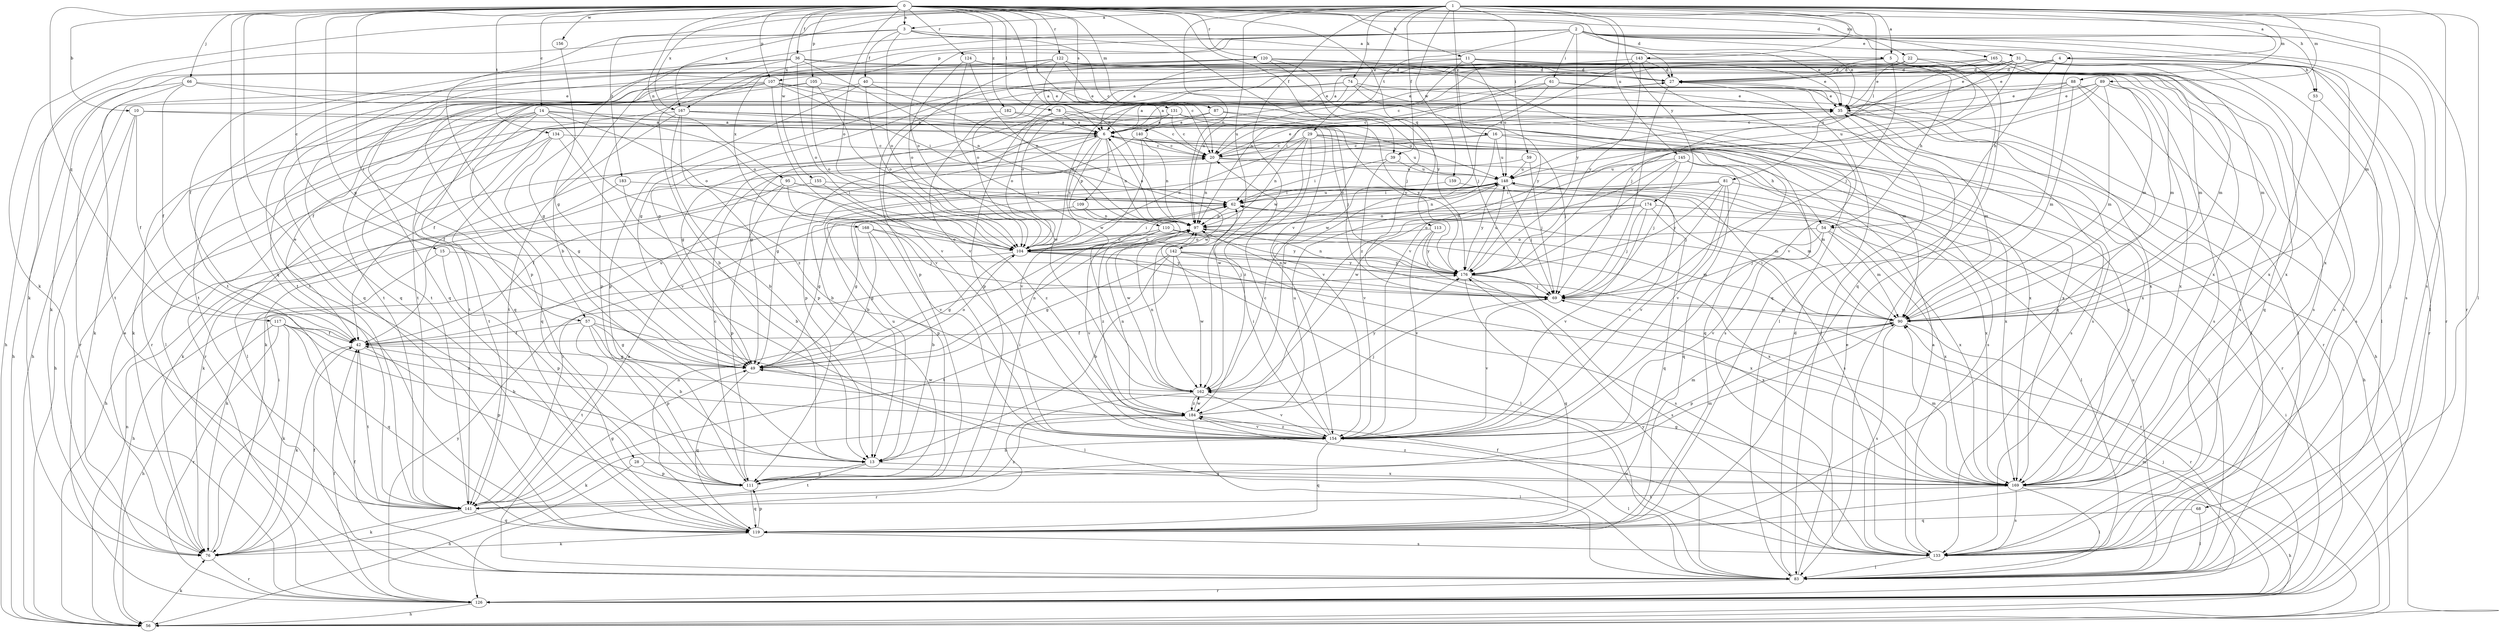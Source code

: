 strict digraph  {
0;
1;
2;
3;
4;
5;
6;
10;
11;
13;
14;
15;
16;
20;
22;
27;
28;
29;
31;
35;
36;
39;
40;
42;
49;
53;
54;
56;
57;
59;
61;
62;
66;
68;
69;
74;
76;
78;
81;
83;
87;
88;
89;
90;
95;
97;
104;
105;
107;
109;
110;
111;
113;
117;
119;
120;
122;
124;
126;
131;
133;
134;
140;
141;
142;
143;
145;
148;
154;
155;
156;
159;
162;
165;
167;
168;
169;
174;
176;
182;
183;
184;
0 -> 3  [label=a];
0 -> 10  [label=b];
0 -> 11  [label=b];
0 -> 14  [label=c];
0 -> 15  [label=c];
0 -> 22  [label=d];
0 -> 27  [label=d];
0 -> 28  [label=e];
0 -> 36  [label=f];
0 -> 39  [label=f];
0 -> 49  [label=g];
0 -> 53  [label=h];
0 -> 57  [label=i];
0 -> 66  [label=j];
0 -> 78  [label=l];
0 -> 87  [label=m];
0 -> 95  [label=n];
0 -> 97  [label=n];
0 -> 104  [label=o];
0 -> 105  [label=p];
0 -> 107  [label=p];
0 -> 113  [label=q];
0 -> 117  [label=q];
0 -> 119  [label=q];
0 -> 120  [label=r];
0 -> 122  [label=r];
0 -> 124  [label=r];
0 -> 126  [label=r];
0 -> 131  [label=s];
0 -> 134  [label=t];
0 -> 140  [label=t];
0 -> 154  [label=v];
0 -> 155  [label=w];
0 -> 156  [label=w];
0 -> 165  [label=x];
0 -> 167  [label=x];
0 -> 182  [label=z];
1 -> 3  [label=a];
1 -> 4  [label=a];
1 -> 5  [label=a];
1 -> 16  [label=c];
1 -> 29  [label=e];
1 -> 39  [label=f];
1 -> 57  [label=i];
1 -> 59  [label=i];
1 -> 74  [label=k];
1 -> 76  [label=k];
1 -> 81  [label=l];
1 -> 83  [label=l];
1 -> 88  [label=m];
1 -> 89  [label=m];
1 -> 90  [label=m];
1 -> 97  [label=n];
1 -> 133  [label=s];
1 -> 142  [label=u];
1 -> 143  [label=u];
1 -> 145  [label=u];
1 -> 159  [label=w];
1 -> 162  [label=w];
1 -> 167  [label=x];
1 -> 174  [label=y];
1 -> 183  [label=z];
2 -> 31  [label=e];
2 -> 35  [label=e];
2 -> 49  [label=g];
2 -> 61  [label=i];
2 -> 83  [label=l];
2 -> 104  [label=o];
2 -> 107  [label=p];
2 -> 119  [label=q];
2 -> 126  [label=r];
2 -> 133  [label=s];
2 -> 140  [label=t];
2 -> 167  [label=x];
2 -> 168  [label=x];
2 -> 169  [label=x];
2 -> 176  [label=y];
3 -> 5  [label=a];
3 -> 20  [label=c];
3 -> 35  [label=e];
3 -> 40  [label=f];
3 -> 42  [label=f];
3 -> 76  [label=k];
3 -> 104  [label=o];
4 -> 27  [label=d];
4 -> 35  [label=e];
4 -> 53  [label=h];
4 -> 54  [label=h];
4 -> 68  [label=j];
4 -> 97  [label=n];
4 -> 104  [label=o];
5 -> 27  [label=d];
5 -> 49  [label=g];
5 -> 54  [label=h];
5 -> 69  [label=j];
5 -> 90  [label=m];
5 -> 97  [label=n];
5 -> 119  [label=q];
5 -> 133  [label=s];
5 -> 141  [label=t];
6 -> 20  [label=c];
6 -> 42  [label=f];
6 -> 49  [label=g];
6 -> 54  [label=h];
6 -> 97  [label=n];
6 -> 104  [label=s];
6 -> 109  [label=p];
6 -> 110  [label=p];
6 -> 148  [label=u];
10 -> 6  [label=a];
10 -> 42  [label=f];
10 -> 56  [label=h];
10 -> 76  [label=k];
10 -> 169  [label=x];
11 -> 6  [label=a];
11 -> 27  [label=d];
11 -> 35  [label=e];
11 -> 69  [label=j];
11 -> 119  [label=q];
11 -> 133  [label=s];
11 -> 148  [label=u];
13 -> 111  [label=p];
13 -> 141  [label=t];
13 -> 148  [label=u];
13 -> 169  [label=x];
14 -> 6  [label=a];
14 -> 20  [label=c];
14 -> 83  [label=l];
14 -> 104  [label=o];
14 -> 119  [label=q];
14 -> 126  [label=r];
14 -> 141  [label=t];
14 -> 184  [label=z];
15 -> 76  [label=k];
15 -> 111  [label=p];
15 -> 176  [label=y];
16 -> 20  [label=c];
16 -> 56  [label=h];
16 -> 76  [label=k];
16 -> 126  [label=r];
16 -> 148  [label=u];
16 -> 162  [label=w];
20 -> 35  [label=e];
20 -> 76  [label=k];
20 -> 90  [label=m];
20 -> 97  [label=n];
20 -> 148  [label=u];
22 -> 20  [label=c];
22 -> 27  [label=d];
22 -> 35  [label=e];
22 -> 83  [label=l];
22 -> 176  [label=y];
27 -> 35  [label=e];
27 -> 69  [label=j];
27 -> 83  [label=l];
27 -> 126  [label=r];
28 -> 56  [label=h];
28 -> 111  [label=p];
28 -> 169  [label=x];
29 -> 20  [label=c];
29 -> 69  [label=j];
29 -> 97  [label=n];
29 -> 104  [label=o];
29 -> 119  [label=q];
29 -> 162  [label=w];
29 -> 169  [label=x];
29 -> 184  [label=z];
31 -> 27  [label=d];
31 -> 35  [label=e];
31 -> 49  [label=g];
31 -> 83  [label=l];
31 -> 90  [label=m];
31 -> 111  [label=p];
31 -> 126  [label=r];
31 -> 133  [label=s];
31 -> 141  [label=t];
31 -> 148  [label=u];
31 -> 154  [label=v];
35 -> 6  [label=a];
35 -> 90  [label=m];
35 -> 133  [label=s];
35 -> 169  [label=x];
36 -> 13  [label=b];
36 -> 27  [label=d];
36 -> 49  [label=g];
36 -> 90  [label=m];
36 -> 97  [label=n];
36 -> 104  [label=o];
36 -> 119  [label=q];
39 -> 62  [label=i];
39 -> 148  [label=u];
39 -> 154  [label=v];
40 -> 35  [label=e];
40 -> 56  [label=h];
40 -> 104  [label=o];
40 -> 111  [label=p];
40 -> 162  [label=w];
42 -> 49  [label=g];
42 -> 76  [label=k];
42 -> 111  [label=p];
42 -> 141  [label=t];
42 -> 148  [label=u];
49 -> 97  [label=n];
49 -> 104  [label=o];
49 -> 119  [label=q];
49 -> 162  [label=w];
53 -> 119  [label=q];
53 -> 133  [label=s];
54 -> 69  [label=j];
54 -> 90  [label=m];
54 -> 104  [label=o];
54 -> 154  [label=v];
54 -> 169  [label=x];
56 -> 62  [label=i];
56 -> 69  [label=j];
56 -> 76  [label=k];
56 -> 97  [label=n];
57 -> 13  [label=b];
57 -> 42  [label=f];
57 -> 49  [label=g];
57 -> 83  [label=l];
57 -> 111  [label=p];
57 -> 141  [label=t];
59 -> 13  [label=b];
59 -> 69  [label=j];
59 -> 148  [label=u];
61 -> 20  [label=c];
61 -> 35  [label=e];
61 -> 56  [label=h];
61 -> 62  [label=i];
61 -> 83  [label=l];
61 -> 104  [label=o];
62 -> 97  [label=n];
62 -> 148  [label=u];
66 -> 35  [label=e];
66 -> 42  [label=f];
66 -> 56  [label=h];
66 -> 104  [label=o];
66 -> 141  [label=t];
68 -> 83  [label=l];
68 -> 119  [label=q];
69 -> 90  [label=m];
69 -> 97  [label=n];
69 -> 154  [label=v];
74 -> 6  [label=a];
74 -> 35  [label=e];
74 -> 111  [label=p];
74 -> 126  [label=r];
74 -> 141  [label=t];
74 -> 176  [label=y];
76 -> 35  [label=e];
76 -> 42  [label=f];
76 -> 62  [label=i];
76 -> 126  [label=r];
78 -> 6  [label=a];
78 -> 49  [label=g];
78 -> 104  [label=o];
78 -> 133  [label=s];
78 -> 176  [label=y];
81 -> 62  [label=i];
81 -> 69  [label=j];
81 -> 83  [label=l];
81 -> 104  [label=o];
81 -> 119  [label=q];
81 -> 154  [label=v];
81 -> 176  [label=y];
83 -> 6  [label=a];
83 -> 27  [label=d];
83 -> 35  [label=e];
83 -> 42  [label=f];
83 -> 126  [label=r];
83 -> 148  [label=u];
83 -> 176  [label=y];
87 -> 6  [label=a];
87 -> 49  [label=g];
87 -> 69  [label=j];
87 -> 176  [label=y];
88 -> 20  [label=c];
88 -> 35  [label=e];
88 -> 83  [label=l];
88 -> 90  [label=m];
88 -> 119  [label=q];
88 -> 141  [label=t];
89 -> 6  [label=a];
89 -> 35  [label=e];
89 -> 90  [label=m];
89 -> 133  [label=s];
89 -> 148  [label=u];
89 -> 169  [label=x];
89 -> 184  [label=z];
90 -> 42  [label=f];
90 -> 62  [label=i];
90 -> 111  [label=p];
90 -> 126  [label=r];
90 -> 133  [label=s];
95 -> 42  [label=f];
95 -> 62  [label=i];
95 -> 90  [label=m];
95 -> 111  [label=p];
95 -> 154  [label=v];
97 -> 6  [label=a];
97 -> 83  [label=l];
97 -> 90  [label=m];
97 -> 104  [label=o];
104 -> 27  [label=d];
104 -> 49  [label=g];
104 -> 56  [label=h];
104 -> 62  [label=i];
104 -> 69  [label=j];
104 -> 169  [label=x];
104 -> 176  [label=y];
105 -> 35  [label=e];
105 -> 42  [label=f];
105 -> 104  [label=o];
105 -> 141  [label=t];
105 -> 162  [label=w];
107 -> 35  [label=e];
107 -> 62  [label=i];
107 -> 111  [label=p];
107 -> 119  [label=q];
107 -> 126  [label=r];
107 -> 133  [label=s];
107 -> 141  [label=t];
107 -> 154  [label=v];
107 -> 169  [label=x];
109 -> 49  [label=g];
109 -> 97  [label=n];
109 -> 162  [label=w];
110 -> 104  [label=o];
110 -> 154  [label=v];
110 -> 169  [label=x];
110 -> 176  [label=y];
110 -> 184  [label=z];
111 -> 20  [label=c];
111 -> 62  [label=i];
111 -> 90  [label=m];
111 -> 119  [label=q];
113 -> 69  [label=j];
113 -> 104  [label=o];
113 -> 154  [label=v];
113 -> 176  [label=y];
117 -> 13  [label=b];
117 -> 42  [label=f];
117 -> 56  [label=h];
117 -> 76  [label=k];
117 -> 119  [label=q];
117 -> 126  [label=r];
117 -> 184  [label=z];
119 -> 76  [label=k];
119 -> 97  [label=n];
119 -> 111  [label=p];
119 -> 133  [label=s];
120 -> 27  [label=d];
120 -> 69  [label=j];
120 -> 76  [label=k];
120 -> 83  [label=l];
120 -> 119  [label=q];
120 -> 141  [label=t];
120 -> 176  [label=y];
122 -> 6  [label=a];
122 -> 20  [label=c];
122 -> 27  [label=d];
122 -> 56  [label=h];
122 -> 111  [label=p];
122 -> 133  [label=s];
122 -> 154  [label=v];
122 -> 169  [label=x];
124 -> 27  [label=d];
124 -> 90  [label=m];
124 -> 97  [label=n];
124 -> 104  [label=o];
124 -> 162  [label=w];
126 -> 42  [label=f];
126 -> 56  [label=h];
126 -> 90  [label=m];
126 -> 176  [label=y];
131 -> 6  [label=a];
131 -> 20  [label=c];
131 -> 111  [label=p];
131 -> 126  [label=r];
131 -> 169  [label=x];
131 -> 176  [label=y];
133 -> 6  [label=a];
133 -> 42  [label=f];
133 -> 83  [label=l];
133 -> 162  [label=w];
134 -> 20  [label=c];
134 -> 49  [label=g];
134 -> 83  [label=l];
134 -> 141  [label=t];
134 -> 154  [label=v];
140 -> 13  [label=b];
140 -> 20  [label=c];
140 -> 97  [label=n];
140 -> 133  [label=s];
140 -> 154  [label=v];
141 -> 49  [label=g];
141 -> 62  [label=i];
141 -> 76  [label=k];
141 -> 119  [label=q];
141 -> 184  [label=z];
142 -> 13  [label=b];
142 -> 49  [label=g];
142 -> 126  [label=r];
142 -> 133  [label=s];
142 -> 141  [label=t];
142 -> 162  [label=w];
142 -> 176  [label=y];
143 -> 6  [label=a];
143 -> 27  [label=d];
143 -> 154  [label=v];
143 -> 162  [label=w];
143 -> 169  [label=x];
143 -> 176  [label=y];
145 -> 69  [label=j];
145 -> 148  [label=u];
145 -> 154  [label=v];
145 -> 162  [label=w];
145 -> 169  [label=x];
145 -> 176  [label=y];
148 -> 62  [label=i];
148 -> 69  [label=j];
148 -> 83  [label=l];
148 -> 90  [label=m];
148 -> 97  [label=n];
148 -> 111  [label=p];
148 -> 133  [label=s];
148 -> 169  [label=x];
148 -> 176  [label=y];
154 -> 13  [label=b];
154 -> 20  [label=c];
154 -> 62  [label=i];
154 -> 83  [label=l];
154 -> 90  [label=m];
154 -> 119  [label=q];
154 -> 184  [label=z];
155 -> 56  [label=h];
155 -> 62  [label=i];
155 -> 184  [label=z];
156 -> 13  [label=b];
159 -> 62  [label=i];
159 -> 154  [label=v];
162 -> 97  [label=n];
162 -> 126  [label=r];
162 -> 154  [label=v];
162 -> 176  [label=y];
162 -> 184  [label=z];
165 -> 27  [label=d];
165 -> 69  [label=j];
165 -> 90  [label=m];
165 -> 154  [label=v];
165 -> 169  [label=x];
167 -> 6  [label=a];
167 -> 13  [label=b];
167 -> 76  [label=k];
167 -> 111  [label=p];
167 -> 141  [label=t];
167 -> 148  [label=u];
167 -> 154  [label=v];
168 -> 13  [label=b];
168 -> 49  [label=g];
168 -> 69  [label=j];
168 -> 104  [label=o];
169 -> 49  [label=g];
169 -> 56  [label=h];
169 -> 83  [label=l];
169 -> 90  [label=m];
169 -> 133  [label=s];
169 -> 141  [label=t];
169 -> 184  [label=z];
174 -> 49  [label=g];
174 -> 69  [label=j];
174 -> 97  [label=n];
174 -> 104  [label=o];
174 -> 119  [label=q];
174 -> 154  [label=v];
174 -> 169  [label=x];
176 -> 69  [label=j];
176 -> 97  [label=n];
176 -> 119  [label=q];
176 -> 133  [label=s];
176 -> 148  [label=u];
176 -> 169  [label=x];
182 -> 6  [label=a];
182 -> 42  [label=f];
182 -> 90  [label=m];
183 -> 13  [label=b];
183 -> 62  [label=i];
183 -> 76  [label=k];
184 -> 69  [label=j];
184 -> 76  [label=k];
184 -> 83  [label=l];
184 -> 97  [label=n];
184 -> 148  [label=u];
184 -> 154  [label=v];
184 -> 162  [label=w];
}
